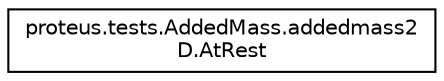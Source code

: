 digraph "Graphical Class Hierarchy"
{
 // LATEX_PDF_SIZE
  edge [fontname="Helvetica",fontsize="10",labelfontname="Helvetica",labelfontsize="10"];
  node [fontname="Helvetica",fontsize="10",shape=record];
  rankdir="LR";
  Node0 [label="proteus.tests.AddedMass.addedmass2\lD.AtRest",height=0.2,width=0.4,color="black", fillcolor="white", style="filled",URL="$d9/d22/classproteus_1_1tests_1_1AddedMass_1_1addedmass2D_1_1AtRest.html",tooltip=" "];
}
